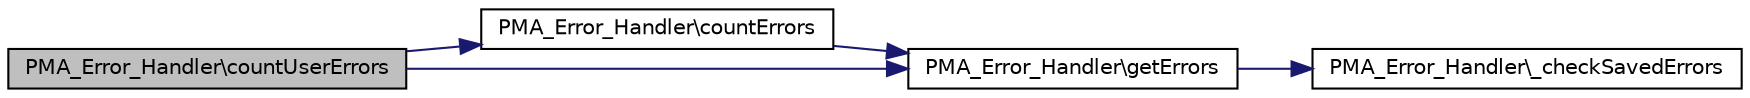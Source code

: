 digraph G
{
  edge [fontname="Helvetica",fontsize="10",labelfontname="Helvetica",labelfontsize="10"];
  node [fontname="Helvetica",fontsize="10",shape=record];
  rankdir="LR";
  Node1 [label="PMA_Error_Handler\\countUserErrors",height=0.2,width=0.4,color="black", fillcolor="grey75", style="filled" fontcolor="black"];
  Node1 -> Node2 [color="midnightblue",fontsize="10",style="solid",fontname="Helvetica"];
  Node2 [label="PMA_Error_Handler\\countErrors",height=0.2,width=0.4,color="black", fillcolor="white", style="filled",URL="$classPMA__Error__Handler.html#ae5a4963a00b807fd64772d6d9eb2d49a",tooltip="return count of errors"];
  Node2 -> Node3 [color="midnightblue",fontsize="10",style="solid",fontname="Helvetica"];
  Node3 [label="PMA_Error_Handler\\getErrors",height=0.2,width=0.4,color="black", fillcolor="white", style="filled",URL="$classPMA__Error__Handler.html#a52ec850412dacbe10593f1c57d9dfcc3",tooltip="returns array with all errors"];
  Node3 -> Node4 [color="midnightblue",fontsize="10",style="solid",fontname="Helvetica"];
  Node4 [label="PMA_Error_Handler\\_checkSavedErrors",height=0.2,width=0.4,color="black", fillcolor="white", style="filled",URL="$classPMA__Error__Handler.html#a28538a21240e077341c14391657e93b6",tooltip="look in session for saved errors"];
  Node1 -> Node3 [color="midnightblue",fontsize="10",style="solid",fontname="Helvetica"];
}
